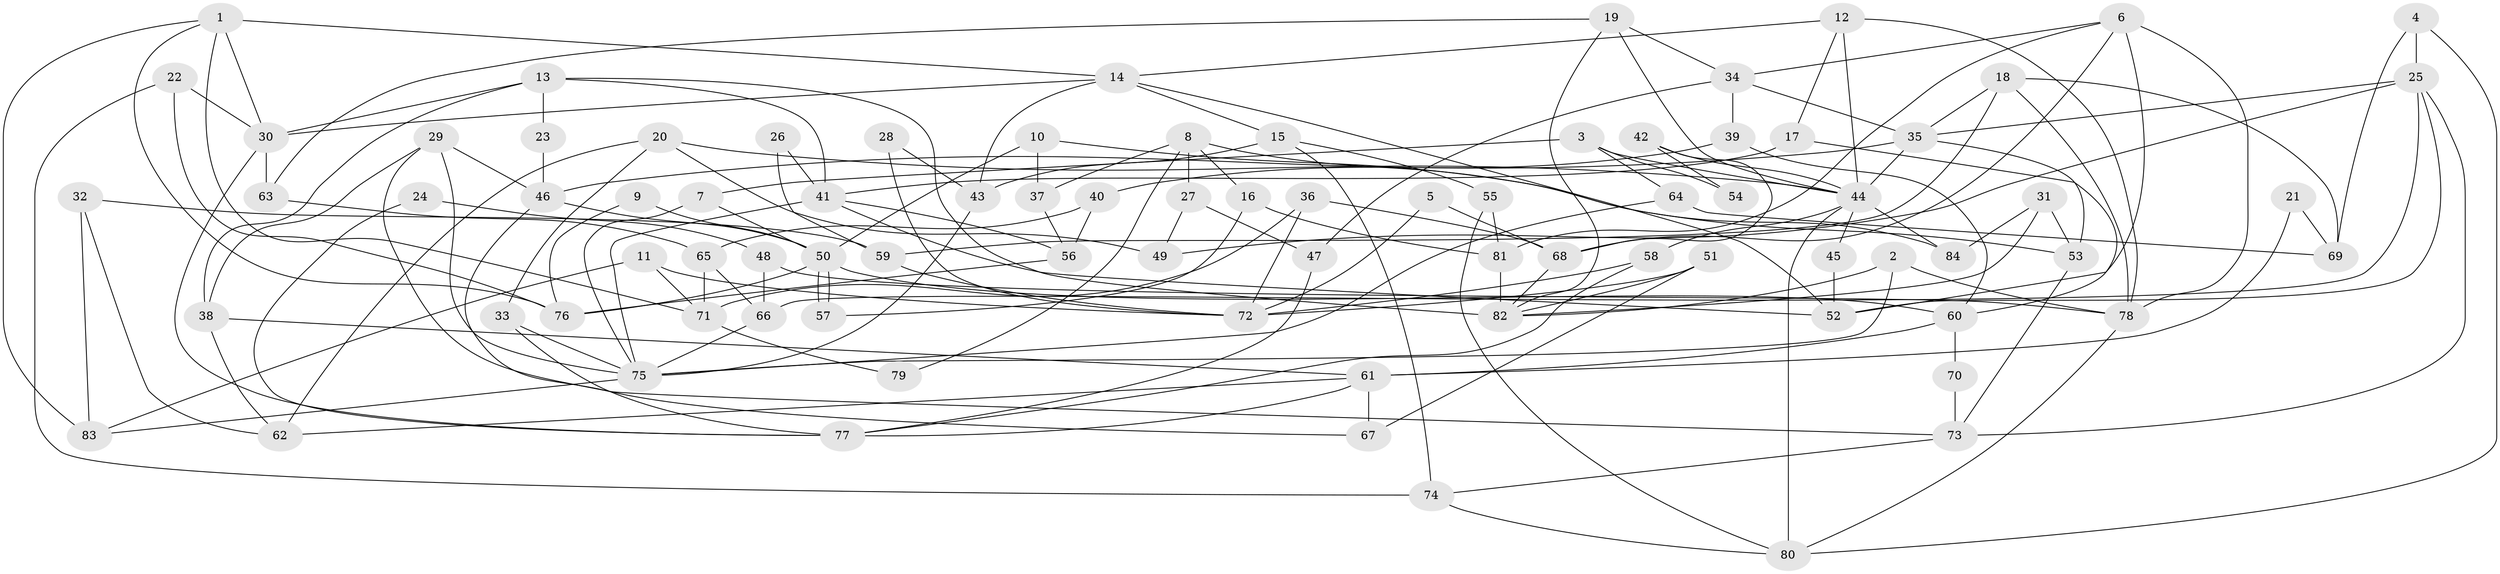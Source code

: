 // Generated by graph-tools (version 1.1) at 2025/50/03/09/25 04:50:33]
// undirected, 84 vertices, 168 edges
graph export_dot {
graph [start="1"]
  node [color=gray90,style=filled];
  1;
  2;
  3;
  4;
  5;
  6;
  7;
  8;
  9;
  10;
  11;
  12;
  13;
  14;
  15;
  16;
  17;
  18;
  19;
  20;
  21;
  22;
  23;
  24;
  25;
  26;
  27;
  28;
  29;
  30;
  31;
  32;
  33;
  34;
  35;
  36;
  37;
  38;
  39;
  40;
  41;
  42;
  43;
  44;
  45;
  46;
  47;
  48;
  49;
  50;
  51;
  52;
  53;
  54;
  55;
  56;
  57;
  58;
  59;
  60;
  61;
  62;
  63;
  64;
  65;
  66;
  67;
  68;
  69;
  70;
  71;
  72;
  73;
  74;
  75;
  76;
  77;
  78;
  79;
  80;
  81;
  82;
  83;
  84;
  1 -- 30;
  1 -- 14;
  1 -- 71;
  1 -- 76;
  1 -- 83;
  2 -- 75;
  2 -- 82;
  2 -- 78;
  3 -- 7;
  3 -- 64;
  3 -- 44;
  3 -- 54;
  4 -- 80;
  4 -- 25;
  4 -- 69;
  5 -- 72;
  5 -- 68;
  6 -- 34;
  6 -- 78;
  6 -- 52;
  6 -- 68;
  6 -- 81;
  7 -- 75;
  7 -- 50;
  8 -- 27;
  8 -- 84;
  8 -- 16;
  8 -- 37;
  8 -- 79;
  9 -- 50;
  9 -- 76;
  10 -- 50;
  10 -- 53;
  10 -- 37;
  11 -- 71;
  11 -- 72;
  11 -- 83;
  12 -- 14;
  12 -- 44;
  12 -- 17;
  12 -- 78;
  13 -- 41;
  13 -- 30;
  13 -- 23;
  13 -- 38;
  13 -- 82;
  14 -- 52;
  14 -- 43;
  14 -- 15;
  14 -- 30;
  15 -- 55;
  15 -- 43;
  15 -- 74;
  16 -- 81;
  16 -- 57;
  17 -- 41;
  17 -- 60;
  18 -- 78;
  18 -- 59;
  18 -- 35;
  18 -- 69;
  19 -- 63;
  19 -- 44;
  19 -- 34;
  19 -- 82;
  20 -- 33;
  20 -- 44;
  20 -- 49;
  20 -- 62;
  21 -- 61;
  21 -- 69;
  22 -- 74;
  22 -- 76;
  22 -- 30;
  23 -- 46;
  24 -- 48;
  24 -- 77;
  25 -- 73;
  25 -- 52;
  25 -- 35;
  25 -- 49;
  25 -- 66;
  26 -- 41;
  26 -- 59;
  27 -- 47;
  27 -- 49;
  28 -- 43;
  28 -- 72;
  29 -- 46;
  29 -- 38;
  29 -- 73;
  29 -- 75;
  30 -- 63;
  30 -- 77;
  31 -- 53;
  31 -- 82;
  31 -- 84;
  32 -- 62;
  32 -- 83;
  32 -- 59;
  33 -- 75;
  33 -- 77;
  34 -- 35;
  34 -- 39;
  34 -- 47;
  35 -- 44;
  35 -- 46;
  35 -- 53;
  36 -- 68;
  36 -- 72;
  36 -- 71;
  37 -- 56;
  38 -- 62;
  38 -- 61;
  39 -- 40;
  39 -- 60;
  40 -- 56;
  40 -- 65;
  41 -- 56;
  41 -- 75;
  41 -- 52;
  42 -- 68;
  42 -- 44;
  42 -- 54;
  43 -- 75;
  44 -- 45;
  44 -- 58;
  44 -- 80;
  44 -- 84;
  45 -- 52;
  46 -- 50;
  46 -- 67;
  47 -- 77;
  48 -- 66;
  48 -- 78;
  50 -- 57;
  50 -- 57;
  50 -- 60;
  50 -- 76;
  51 -- 82;
  51 -- 67;
  51 -- 72;
  53 -- 73;
  55 -- 81;
  55 -- 80;
  56 -- 76;
  58 -- 77;
  58 -- 72;
  59 -- 72;
  60 -- 61;
  60 -- 70;
  61 -- 62;
  61 -- 67;
  61 -- 77;
  63 -- 65;
  64 -- 75;
  64 -- 69;
  65 -- 71;
  65 -- 66;
  66 -- 75;
  68 -- 82;
  70 -- 73;
  71 -- 79;
  73 -- 74;
  74 -- 80;
  75 -- 83;
  78 -- 80;
  81 -- 82;
}

